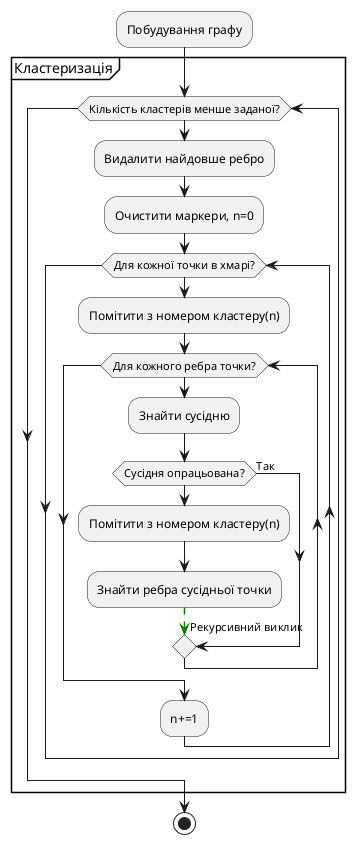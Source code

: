
@startuml

:Побудування графу;
partition "Кластеризація"{

while (Кількість кластерів менше заданої?)
	:Видалити найдовше ребро;
	:Очистити маркери, n=0;

	while (Для кожної точки в хмарі?)
		:Помітити з номером кластеру(n);
		while (Для кожного ребра точки?)
			:Знайти сусідню;

			if (Сусідня опрацьована?) then (Так)
			else
				:Помітити з номером кластеру(n);
				:Знайти ребра сусідньої точки;
				-[#green,dashed]-> Рекурсивний виклик;
			endif
		endwhile
		:n+=1;
	endwhile

endwhile

}
stop

@enduml